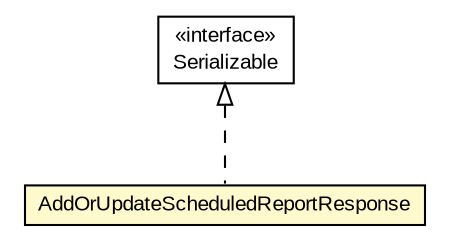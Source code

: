 #!/usr/local/bin/dot
#
# Class diagram 
# Generated by UMLGraph version R5_6-24-gf6e263 (http://www.umlgraph.org/)
#

digraph G {
	edge [fontname="arial",fontsize=10,labelfontname="arial",labelfontsize=10];
	node [fontname="arial",fontsize=10,shape=plaintext];
	nodesep=0.25;
	ranksep=0.5;
	// org.miloss.fgsms.services.interfaces.automatedreportingservice.AddOrUpdateScheduledReportResponse
	c110218 [label=<<table title="org.miloss.fgsms.services.interfaces.automatedreportingservice.AddOrUpdateScheduledReportResponse" border="0" cellborder="1" cellspacing="0" cellpadding="2" port="p" bgcolor="lemonChiffon" href="./AddOrUpdateScheduledReportResponse.html">
		<tr><td><table border="0" cellspacing="0" cellpadding="1">
<tr><td align="center" balign="center"> AddOrUpdateScheduledReportResponse </td></tr>
		</table></td></tr>
		</table>>, URL="./AddOrUpdateScheduledReportResponse.html", fontname="arial", fontcolor="black", fontsize=10.0];
	//org.miloss.fgsms.services.interfaces.automatedreportingservice.AddOrUpdateScheduledReportResponse implements java.io.Serializable
	c111181:p -> c110218:p [dir=back,arrowtail=empty,style=dashed];
	// java.io.Serializable
	c111181 [label=<<table title="java.io.Serializable" border="0" cellborder="1" cellspacing="0" cellpadding="2" port="p" href="http://java.sun.com/j2se/1.4.2/docs/api/java/io/Serializable.html">
		<tr><td><table border="0" cellspacing="0" cellpadding="1">
<tr><td align="center" balign="center"> &#171;interface&#187; </td></tr>
<tr><td align="center" balign="center"> Serializable </td></tr>
		</table></td></tr>
		</table>>, URL="http://java.sun.com/j2se/1.4.2/docs/api/java/io/Serializable.html", fontname="arial", fontcolor="black", fontsize=10.0];
}

